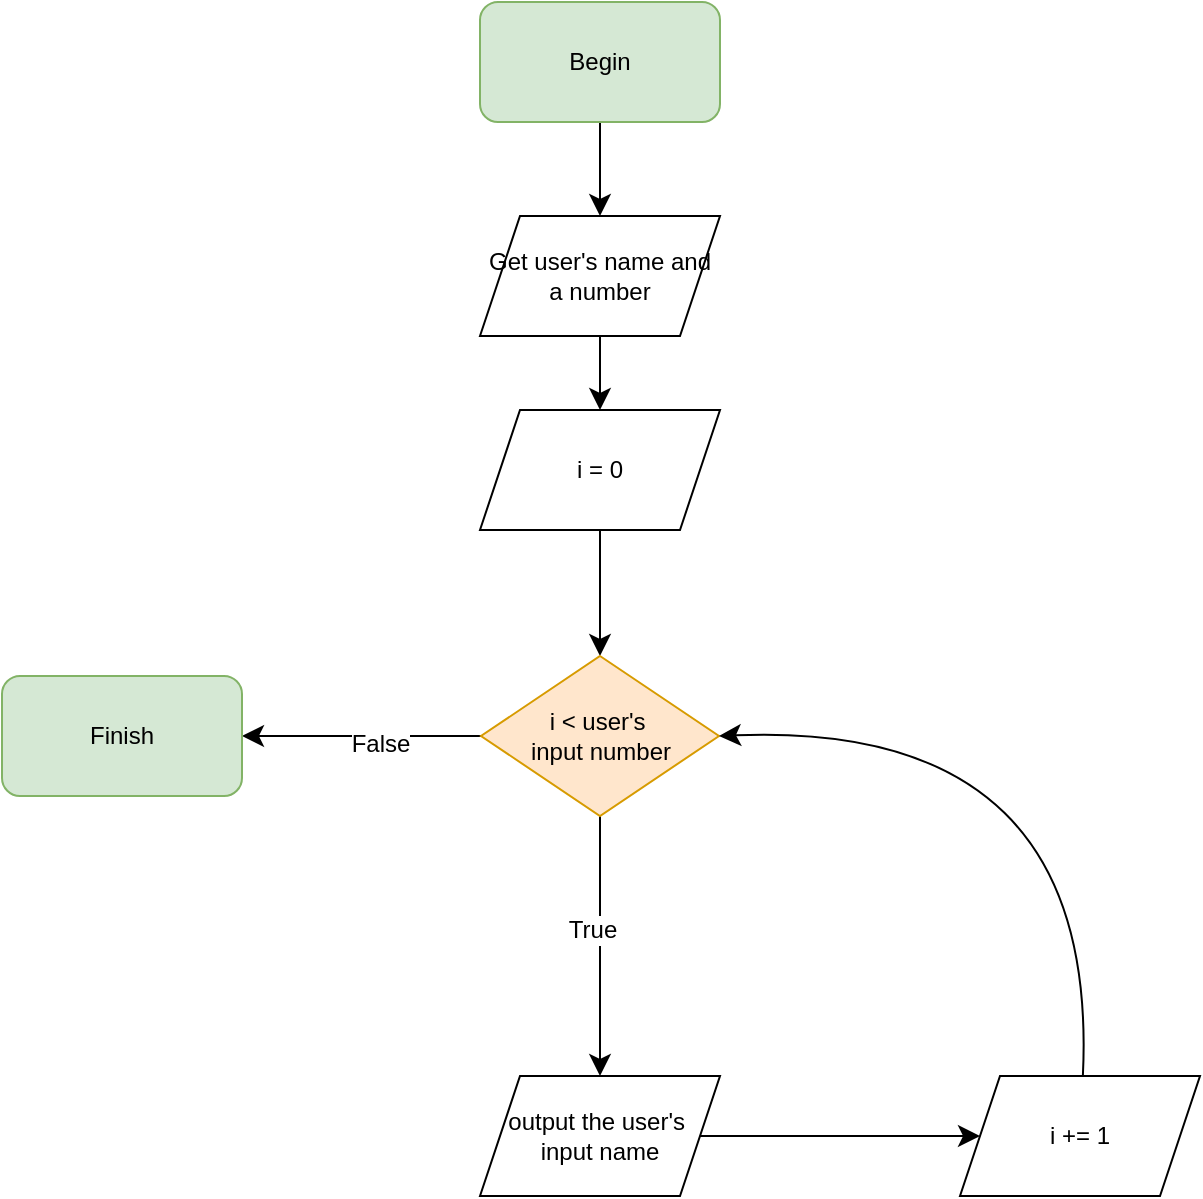 <mxfile version="24.3.1" type="github">
  <diagram name="Page-1" id="MTAdU6H93eSDfL0BCVLn">
    <mxGraphModel dx="1106" dy="1351" grid="0" gridSize="10" guides="1" tooltips="1" connect="1" arrows="1" fold="1" page="0" pageScale="1" pageWidth="850" pageHeight="1100" math="0" shadow="0">
      <root>
        <mxCell id="0" />
        <mxCell id="1" parent="0" />
        <mxCell id="QhM7PWU5bPab9g-qzGfi-8" value="" style="edgeStyle=none;curved=1;rounded=0;orthogonalLoop=1;jettySize=auto;html=1;fontSize=12;startSize=8;endSize=8;" edge="1" parent="1" source="QhM7PWU5bPab9g-qzGfi-1" target="QhM7PWU5bPab9g-qzGfi-4">
          <mxGeometry relative="1" as="geometry" />
        </mxCell>
        <mxCell id="QhM7PWU5bPab9g-qzGfi-1" value="Begin" style="rounded=1;whiteSpace=wrap;html=1;fillColor=#d5e8d4;strokeColor=#82b366;" vertex="1" parent="1">
          <mxGeometry x="106" y="-174" width="120" height="60" as="geometry" />
        </mxCell>
        <mxCell id="QhM7PWU5bPab9g-qzGfi-9" value="" style="edgeStyle=none;curved=1;rounded=0;orthogonalLoop=1;jettySize=auto;html=1;fontSize=12;startSize=8;endSize=8;" edge="1" parent="1" source="QhM7PWU5bPab9g-qzGfi-4" target="QhM7PWU5bPab9g-qzGfi-5">
          <mxGeometry relative="1" as="geometry" />
        </mxCell>
        <mxCell id="QhM7PWU5bPab9g-qzGfi-4" value="Get user&#39;s name and a number" style="shape=parallelogram;perimeter=parallelogramPerimeter;whiteSpace=wrap;html=1;fixedSize=1;" vertex="1" parent="1">
          <mxGeometry x="106" y="-67" width="120" height="60" as="geometry" />
        </mxCell>
        <mxCell id="QhM7PWU5bPab9g-qzGfi-7" value="" style="edgeStyle=none;curved=1;rounded=0;orthogonalLoop=1;jettySize=auto;html=1;fontSize=12;startSize=8;endSize=8;" edge="1" parent="1" source="QhM7PWU5bPab9g-qzGfi-5" target="QhM7PWU5bPab9g-qzGfi-6">
          <mxGeometry relative="1" as="geometry" />
        </mxCell>
        <mxCell id="QhM7PWU5bPab9g-qzGfi-5" value="i = 0" style="shape=parallelogram;perimeter=parallelogramPerimeter;whiteSpace=wrap;html=1;fixedSize=1;" vertex="1" parent="1">
          <mxGeometry x="106" y="30" width="120" height="60" as="geometry" />
        </mxCell>
        <mxCell id="QhM7PWU5bPab9g-qzGfi-11" value="" style="edgeStyle=none;curved=1;rounded=0;orthogonalLoop=1;jettySize=auto;html=1;fontSize=12;startSize=8;endSize=8;" edge="1" parent="1" source="QhM7PWU5bPab9g-qzGfi-6" target="QhM7PWU5bPab9g-qzGfi-10">
          <mxGeometry relative="1" as="geometry" />
        </mxCell>
        <mxCell id="QhM7PWU5bPab9g-qzGfi-15" value="True" style="edgeLabel;html=1;align=center;verticalAlign=middle;resizable=0;points=[];fontSize=12;" vertex="1" connectable="0" parent="QhM7PWU5bPab9g-qzGfi-11">
          <mxGeometry x="-0.122" y="-4" relative="1" as="geometry">
            <mxPoint as="offset" />
          </mxGeometry>
        </mxCell>
        <mxCell id="QhM7PWU5bPab9g-qzGfi-17" value="" style="edgeStyle=none;curved=1;rounded=0;orthogonalLoop=1;jettySize=auto;html=1;fontSize=12;startSize=8;endSize=8;" edge="1" parent="1" source="QhM7PWU5bPab9g-qzGfi-6" target="QhM7PWU5bPab9g-qzGfi-16">
          <mxGeometry relative="1" as="geometry" />
        </mxCell>
        <mxCell id="QhM7PWU5bPab9g-qzGfi-18" value="False" style="edgeLabel;html=1;align=center;verticalAlign=middle;resizable=0;points=[];fontSize=12;" vertex="1" connectable="0" parent="QhM7PWU5bPab9g-qzGfi-17">
          <mxGeometry x="-0.147" y="4" relative="1" as="geometry">
            <mxPoint as="offset" />
          </mxGeometry>
        </mxCell>
        <mxCell id="QhM7PWU5bPab9g-qzGfi-6" value="i &amp;lt; user&#39;s&amp;nbsp;&lt;div&gt;input number&lt;/div&gt;" style="rhombus;whiteSpace=wrap;html=1;fillColor=#ffe6cc;strokeColor=#d79b00;" vertex="1" parent="1">
          <mxGeometry x="106.5" y="153" width="119" height="80" as="geometry" />
        </mxCell>
        <mxCell id="QhM7PWU5bPab9g-qzGfi-13" value="" style="edgeStyle=none;curved=1;rounded=0;orthogonalLoop=1;jettySize=auto;html=1;fontSize=12;startSize=8;endSize=8;" edge="1" parent="1" source="QhM7PWU5bPab9g-qzGfi-10" target="QhM7PWU5bPab9g-qzGfi-12">
          <mxGeometry relative="1" as="geometry" />
        </mxCell>
        <mxCell id="QhM7PWU5bPab9g-qzGfi-10" value="output the user&#39;s&amp;nbsp;&lt;div&gt;input name&lt;/div&gt;" style="shape=parallelogram;perimeter=parallelogramPerimeter;whiteSpace=wrap;html=1;fixedSize=1;" vertex="1" parent="1">
          <mxGeometry x="106" y="363" width="120" height="60" as="geometry" />
        </mxCell>
        <mxCell id="QhM7PWU5bPab9g-qzGfi-14" style="edgeStyle=none;curved=1;rounded=0;orthogonalLoop=1;jettySize=auto;html=1;entryX=1;entryY=0.5;entryDx=0;entryDy=0;fontSize=12;startSize=8;endSize=8;" edge="1" parent="1" source="QhM7PWU5bPab9g-qzGfi-12" target="QhM7PWU5bPab9g-qzGfi-6">
          <mxGeometry relative="1" as="geometry">
            <Array as="points">
              <mxPoint x="416" y="185" />
            </Array>
          </mxGeometry>
        </mxCell>
        <mxCell id="QhM7PWU5bPab9g-qzGfi-12" value="i += 1" style="shape=parallelogram;perimeter=parallelogramPerimeter;whiteSpace=wrap;html=1;fixedSize=1;" vertex="1" parent="1">
          <mxGeometry x="346" y="363" width="120" height="60" as="geometry" />
        </mxCell>
        <mxCell id="QhM7PWU5bPab9g-qzGfi-16" value="Finish" style="rounded=1;whiteSpace=wrap;html=1;fillColor=#d5e8d4;strokeColor=#82b366;" vertex="1" parent="1">
          <mxGeometry x="-133" y="163" width="120" height="60" as="geometry" />
        </mxCell>
      </root>
    </mxGraphModel>
  </diagram>
</mxfile>
